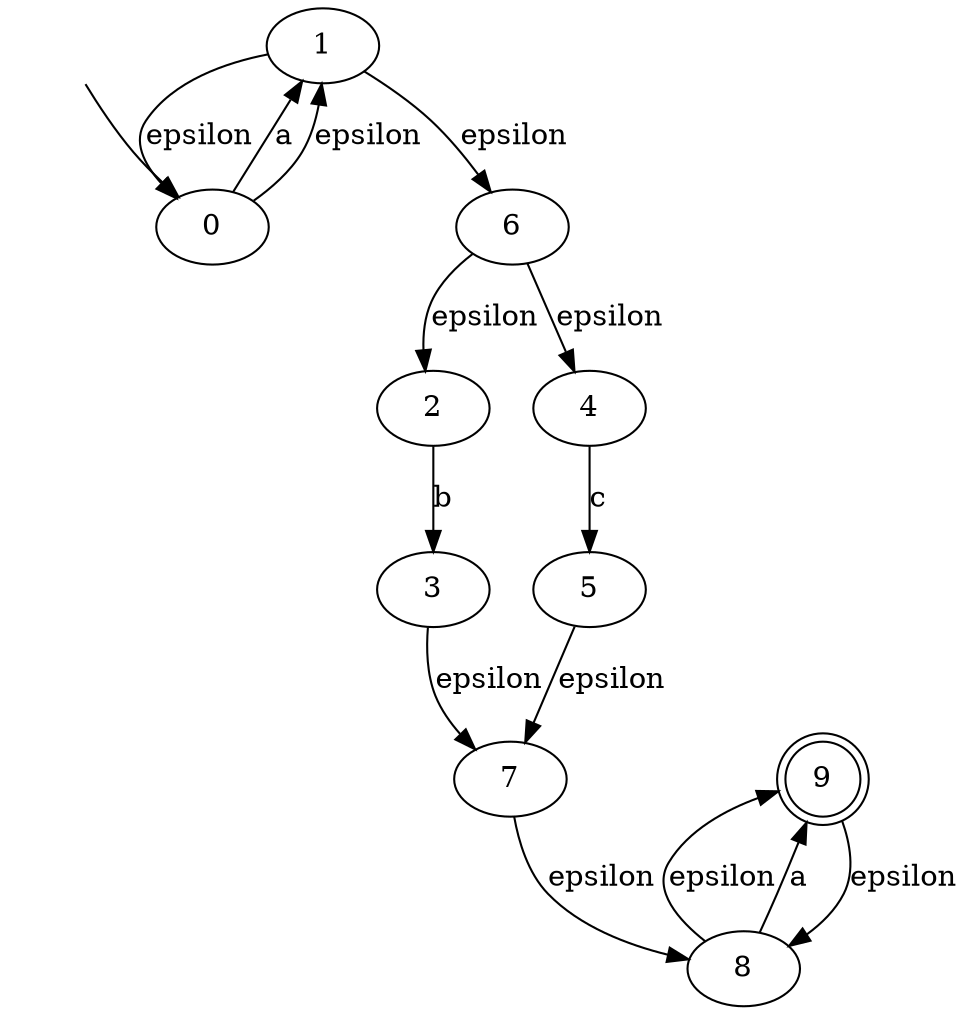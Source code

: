 digraph nfa {
	9 [shape=doublecircle];
	start [label="",shape=none];
	start -> 0;

	0 -> 1 [label=a];
	0 -> 1 [label=epsilon];
	1 -> 0 [label=epsilon];
	1 -> 6 [label=epsilon];
	6 -> 2 [label=epsilon];
	6 -> 4 [label=epsilon];
	3 -> 7 [label=epsilon];
	5 -> 7 [label=epsilon];
	8 -> 9 [label=epsilon];
	9 -> 8 [label=epsilon];
	7 -> 8 [label=epsilon];
	2 -> 3 [label=b];
	8 -> 9 [label=a];
	4 -> 5 [label=c];
}